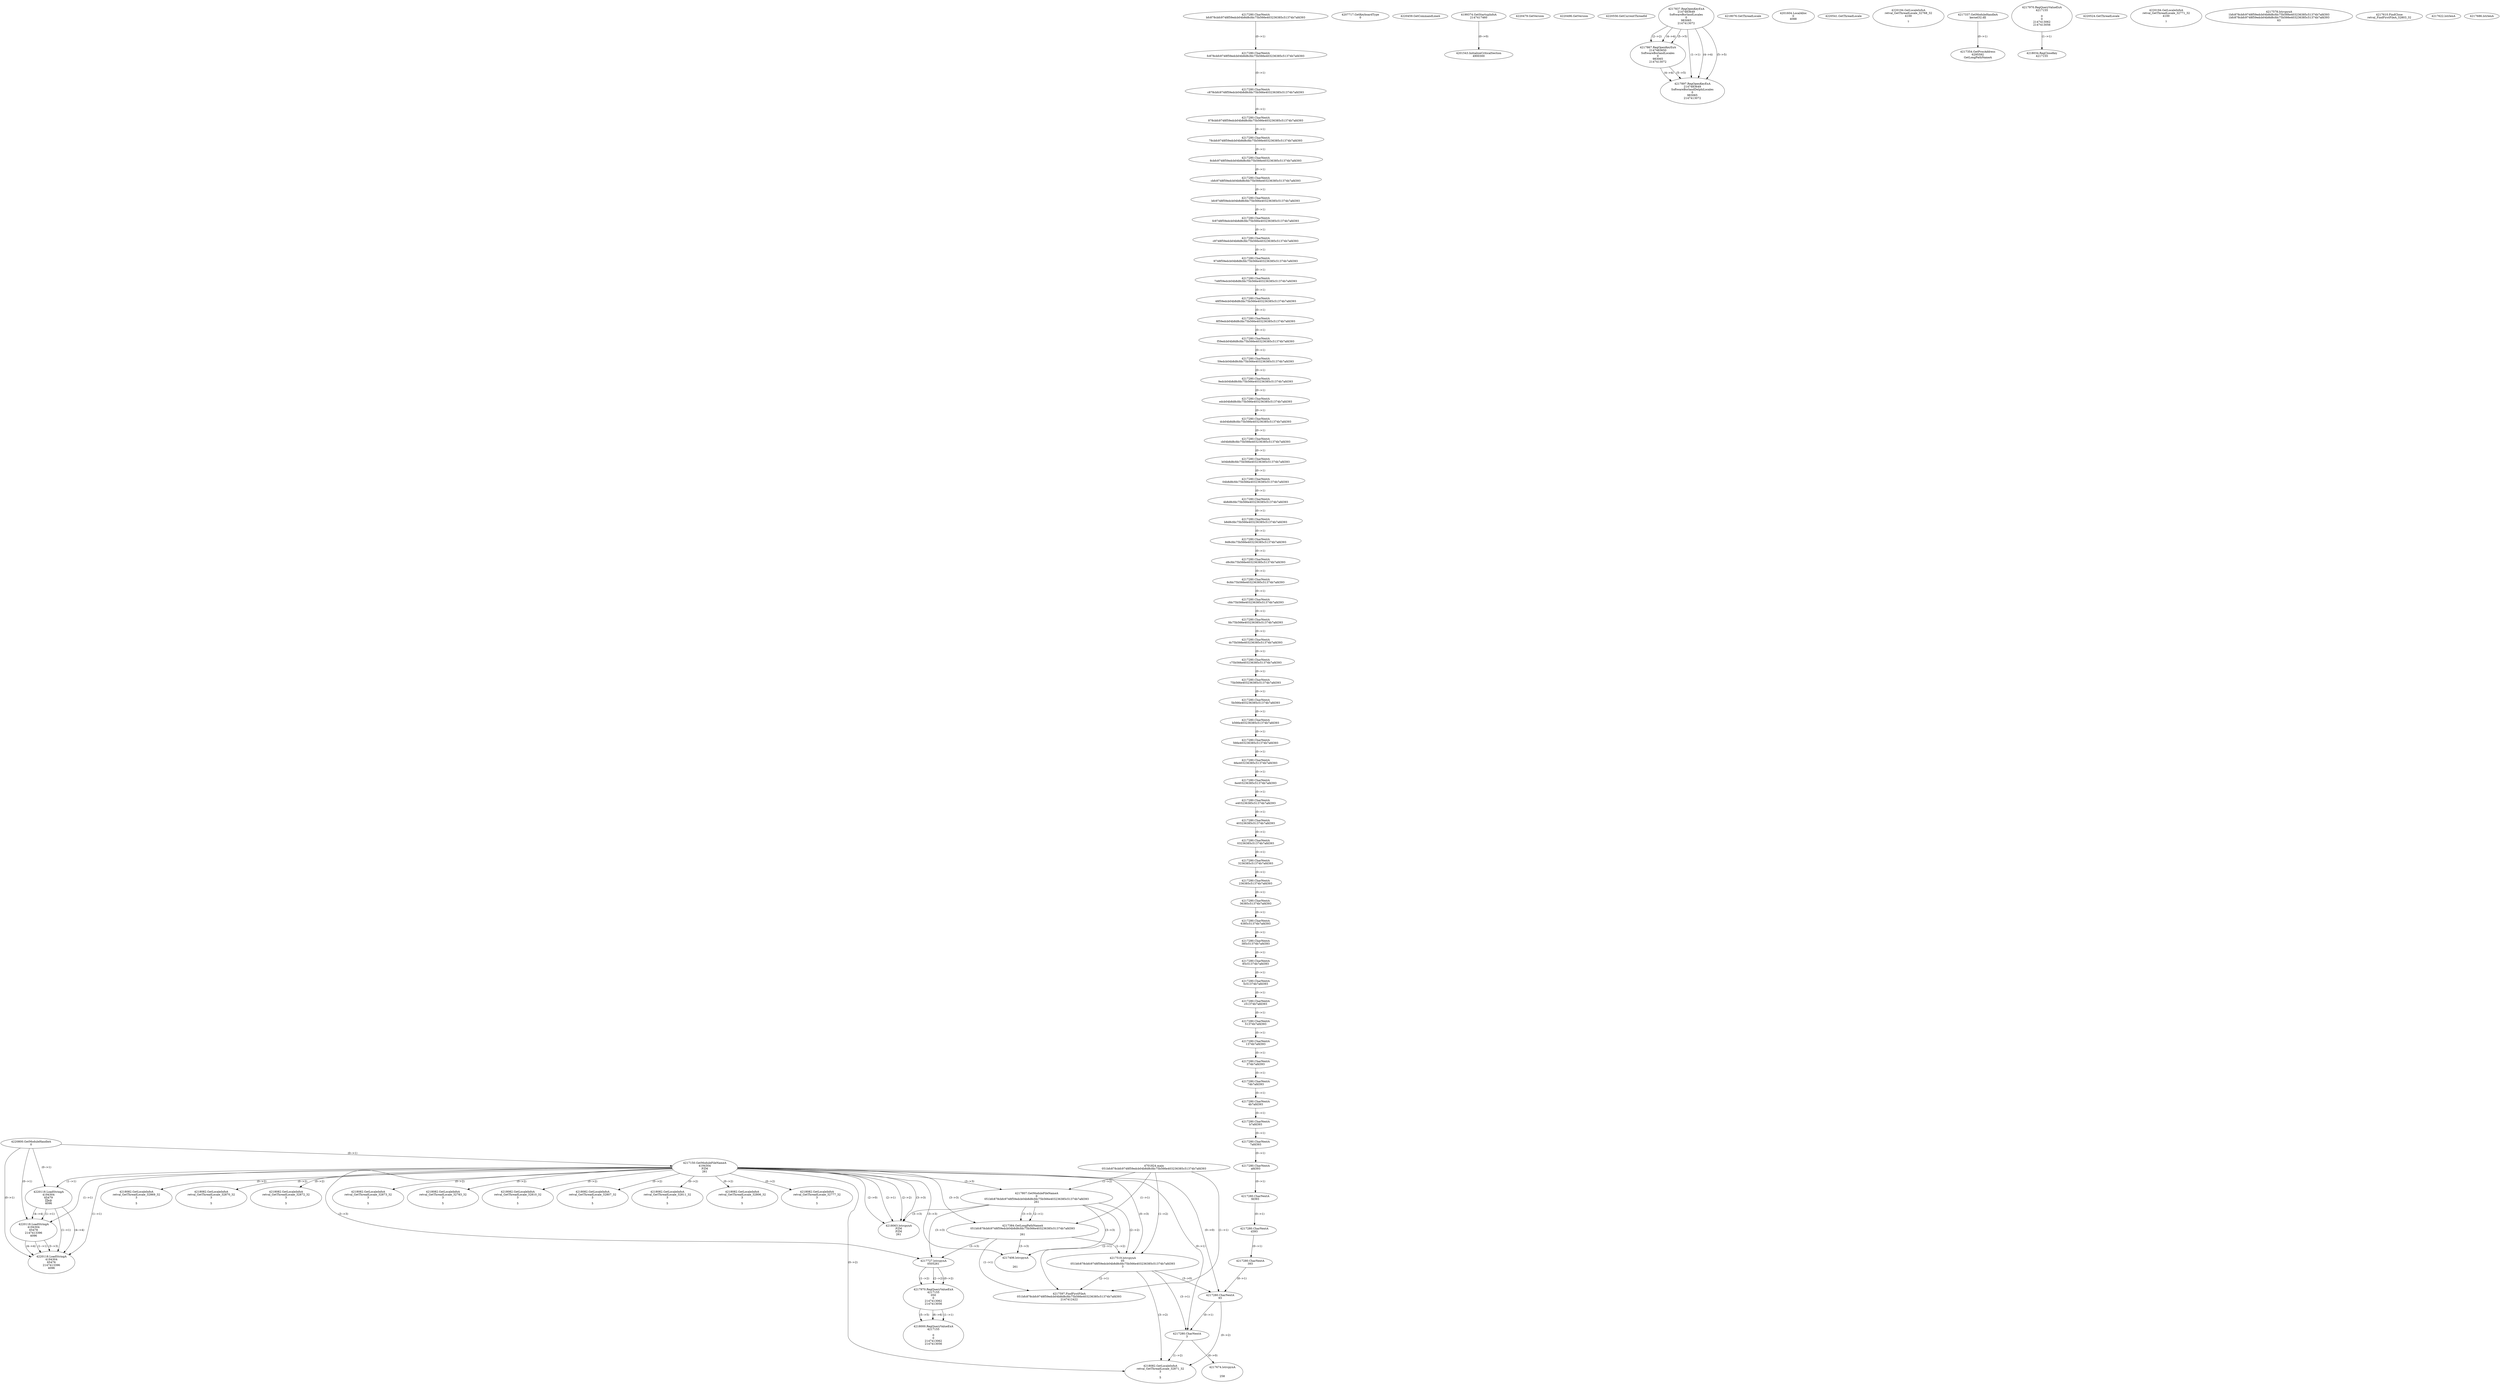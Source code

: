 // Global SCDG with merge call
digraph {
	0 [label="4701824.main
051bfc878cbfc9748f59edcb04b8d8cfdc75b566e403236385c51374b7afd393"]
	1 [label="4220800.GetModuleHandleA
0"]
	2 [label="4207717.GetKeyboardType
0"]
	3 [label="4220459.GetCommandLineA
"]
	4 [label="4199374.GetStartupInfoA
2147417460"]
	5 [label="4220479.GetVersion
"]
	6 [label="4220496.GetVersion
"]
	7 [label="4220556.GetCurrentThreadId
"]
	8 [label="4217150.GetModuleFileNameA
4194304
PZM
261"]
	1 -> 8 [label="(0-->1)"]
	9 [label="4217807.GetModuleFileNameA
0
051bfc878cbfc9748f59edcb04b8d8cfdc75b566e403236385c51374b7afd393
261"]
	0 -> 9 [label="(1-->2)"]
	8 -> 9 [label="(3-->3)"]
	10 [label="4217837.RegOpenKeyExA
2147483649
Software\Borland\Locales
0
983065
2147413072"]
	11 [label="4217867.RegOpenKeyExA
2147483650
Software\Borland\Locales
0
983065
2147413072"]
	10 -> 11 [label="(2-->2)"]
	10 -> 11 [label="(4-->4)"]
	10 -> 11 [label="(5-->5)"]
	12 [label="4217897.RegOpenKeyExA
2147483649
Software\Borland\Delphi\Locales
0
983065
2147413072"]
	10 -> 12 [label="(1-->1)"]
	10 -> 12 [label="(4-->4)"]
	11 -> 12 [label="(4-->4)"]
	10 -> 12 [label="(5-->5)"]
	11 -> 12 [label="(5-->5)"]
	13 [label="4218063.lstrcpynA
PZM
PZM
261"]
	8 -> 13 [label="(2-->1)"]
	8 -> 13 [label="(2-->2)"]
	8 -> 13 [label="(3-->3)"]
	9 -> 13 [label="(3-->3)"]
	8 -> 13 [label="(2-->0)"]
	14 [label="4218076.GetThreadLocale
"]
	15 [label="4218082.GetLocaleInfoA
retval_GetThreadLocale_32777_32
3

5"]
	8 -> 15 [label="(0-->2)"]
	16 [label="4220118.LoadStringA
4194304
65479
x@
4096"]
	1 -> 16 [label="(0-->1)"]
	8 -> 16 [label="(1-->1)"]
	17 [label="4201543.InitializeCriticalSection
4900300"]
	4 -> 17 [label="(0-->0)"]
	18 [label="4201604.LocalAlloc
0
4088"]
	19 [label="4220541.GetThreadLocale
"]
	20 [label="4220194.GetLocaleInfoA
retval_GetThreadLocale_32768_32
4100

7"]
	21 [label="4217337.GetModuleHandleA
kernel32.dll"]
	22 [label="4217354.GetProcAddress
6295592
GetLongPathNameA"]
	21 -> 22 [label="(0-->1)"]
	23 [label="4217384.GetLongPathNameA
051bfc878cbfc9748f59edcb04b8d8cfdc75b566e403236385c51374b7afd393

261"]
	0 -> 23 [label="(1-->1)"]
	9 -> 23 [label="(2-->1)"]
	8 -> 23 [label="(3-->3)"]
	9 -> 23 [label="(3-->3)"]
	24 [label="4217406.lstrcpynA


261"]
	8 -> 24 [label="(3-->3)"]
	9 -> 24 [label="(3-->3)"]
	23 -> 24 [label="(3-->3)"]
	25 [label="4217970.RegQueryValueExA
4217155

0
0
2147413062
2147413056"]
	26 [label="4218034.RegCloseKey
4217155"]
	25 -> 26 [label="(1-->1)"]
	27 [label="4218082.GetLocaleInfoA
retval_GetThreadLocale_32869_32
3

5"]
	8 -> 27 [label="(0-->2)"]
	28 [label="4220524.GetThreadLocale
"]
	29 [label="4220194.GetLocaleInfoA
retval_GetThreadLocale_32771_32
4100

7"]
	30 [label="4218082.GetLocaleInfoA
retval_GetThreadLocale_32870_32
3

5"]
	8 -> 30 [label="(0-->2)"]
	31 [label="4217519.lstrcpynA
05
051bfc878cbfc9748f59edcb04b8d8cfdc75b566e403236385c51374b7afd393
3"]
	0 -> 31 [label="(1-->2)"]
	9 -> 31 [label="(2-->2)"]
	23 -> 31 [label="(1-->2)"]
	8 -> 31 [label="(0-->3)"]
	32 [label="4217280.CharNextA
bfc878cbfc9748f59edcb04b8d8cfdc75b566e403236385c51374b7afd393"]
	33 [label="4217280.CharNextA
fc878cbfc9748f59edcb04b8d8cfdc75b566e403236385c51374b7afd393"]
	32 -> 33 [label="(0-->1)"]
	34 [label="4217280.CharNextA
c878cbfc9748f59edcb04b8d8cfdc75b566e403236385c51374b7afd393"]
	33 -> 34 [label="(0-->1)"]
	35 [label="4217280.CharNextA
878cbfc9748f59edcb04b8d8cfdc75b566e403236385c51374b7afd393"]
	34 -> 35 [label="(0-->1)"]
	36 [label="4217280.CharNextA
78cbfc9748f59edcb04b8d8cfdc75b566e403236385c51374b7afd393"]
	35 -> 36 [label="(0-->1)"]
	37 [label="4217280.CharNextA
8cbfc9748f59edcb04b8d8cfdc75b566e403236385c51374b7afd393"]
	36 -> 37 [label="(0-->1)"]
	38 [label="4217280.CharNextA
cbfc9748f59edcb04b8d8cfdc75b566e403236385c51374b7afd393"]
	37 -> 38 [label="(0-->1)"]
	39 [label="4217280.CharNextA
bfc9748f59edcb04b8d8cfdc75b566e403236385c51374b7afd393"]
	38 -> 39 [label="(0-->1)"]
	40 [label="4217280.CharNextA
fc9748f59edcb04b8d8cfdc75b566e403236385c51374b7afd393"]
	39 -> 40 [label="(0-->1)"]
	41 [label="4217280.CharNextA
c9748f59edcb04b8d8cfdc75b566e403236385c51374b7afd393"]
	40 -> 41 [label="(0-->1)"]
	42 [label="4217280.CharNextA
9748f59edcb04b8d8cfdc75b566e403236385c51374b7afd393"]
	41 -> 42 [label="(0-->1)"]
	43 [label="4217280.CharNextA
748f59edcb04b8d8cfdc75b566e403236385c51374b7afd393"]
	42 -> 43 [label="(0-->1)"]
	44 [label="4217280.CharNextA
48f59edcb04b8d8cfdc75b566e403236385c51374b7afd393"]
	43 -> 44 [label="(0-->1)"]
	45 [label="4217280.CharNextA
8f59edcb04b8d8cfdc75b566e403236385c51374b7afd393"]
	44 -> 45 [label="(0-->1)"]
	46 [label="4217280.CharNextA
f59edcb04b8d8cfdc75b566e403236385c51374b7afd393"]
	45 -> 46 [label="(0-->1)"]
	47 [label="4217280.CharNextA
59edcb04b8d8cfdc75b566e403236385c51374b7afd393"]
	46 -> 47 [label="(0-->1)"]
	48 [label="4217280.CharNextA
9edcb04b8d8cfdc75b566e403236385c51374b7afd393"]
	47 -> 48 [label="(0-->1)"]
	49 [label="4217280.CharNextA
edcb04b8d8cfdc75b566e403236385c51374b7afd393"]
	48 -> 49 [label="(0-->1)"]
	50 [label="4217280.CharNextA
dcb04b8d8cfdc75b566e403236385c51374b7afd393"]
	49 -> 50 [label="(0-->1)"]
	51 [label="4217280.CharNextA
cb04b8d8cfdc75b566e403236385c51374b7afd393"]
	50 -> 51 [label="(0-->1)"]
	52 [label="4217280.CharNextA
b04b8d8cfdc75b566e403236385c51374b7afd393"]
	51 -> 52 [label="(0-->1)"]
	53 [label="4217280.CharNextA
04b8d8cfdc75b566e403236385c51374b7afd393"]
	52 -> 53 [label="(0-->1)"]
	54 [label="4217280.CharNextA
4b8d8cfdc75b566e403236385c51374b7afd393"]
	53 -> 54 [label="(0-->1)"]
	55 [label="4217280.CharNextA
b8d8cfdc75b566e403236385c51374b7afd393"]
	54 -> 55 [label="(0-->1)"]
	56 [label="4217280.CharNextA
8d8cfdc75b566e403236385c51374b7afd393"]
	55 -> 56 [label="(0-->1)"]
	57 [label="4217280.CharNextA
d8cfdc75b566e403236385c51374b7afd393"]
	56 -> 57 [label="(0-->1)"]
	58 [label="4217280.CharNextA
8cfdc75b566e403236385c51374b7afd393"]
	57 -> 58 [label="(0-->1)"]
	59 [label="4217280.CharNextA
cfdc75b566e403236385c51374b7afd393"]
	58 -> 59 [label="(0-->1)"]
	60 [label="4217280.CharNextA
fdc75b566e403236385c51374b7afd393"]
	59 -> 60 [label="(0-->1)"]
	61 [label="4217280.CharNextA
dc75b566e403236385c51374b7afd393"]
	60 -> 61 [label="(0-->1)"]
	62 [label="4217280.CharNextA
c75b566e403236385c51374b7afd393"]
	61 -> 62 [label="(0-->1)"]
	63 [label="4217280.CharNextA
75b566e403236385c51374b7afd393"]
	62 -> 63 [label="(0-->1)"]
	64 [label="4217280.CharNextA
5b566e403236385c51374b7afd393"]
	63 -> 64 [label="(0-->1)"]
	65 [label="4217280.CharNextA
b566e403236385c51374b7afd393"]
	64 -> 65 [label="(0-->1)"]
	66 [label="4217280.CharNextA
566e403236385c51374b7afd393"]
	65 -> 66 [label="(0-->1)"]
	67 [label="4217280.CharNextA
66e403236385c51374b7afd393"]
	66 -> 67 [label="(0-->1)"]
	68 [label="4217280.CharNextA
6e403236385c51374b7afd393"]
	67 -> 68 [label="(0-->1)"]
	69 [label="4217280.CharNextA
e403236385c51374b7afd393"]
	68 -> 69 [label="(0-->1)"]
	70 [label="4217280.CharNextA
403236385c51374b7afd393"]
	69 -> 70 [label="(0-->1)"]
	71 [label="4217280.CharNextA
03236385c51374b7afd393"]
	70 -> 71 [label="(0-->1)"]
	72 [label="4217280.CharNextA
3236385c51374b7afd393"]
	71 -> 72 [label="(0-->1)"]
	73 [label="4217280.CharNextA
236385c51374b7afd393"]
	72 -> 73 [label="(0-->1)"]
	74 [label="4217280.CharNextA
36385c51374b7afd393"]
	73 -> 74 [label="(0-->1)"]
	75 [label="4217280.CharNextA
6385c51374b7afd393"]
	74 -> 75 [label="(0-->1)"]
	76 [label="4217280.CharNextA
385c51374b7afd393"]
	75 -> 76 [label="(0-->1)"]
	77 [label="4217280.CharNextA
85c51374b7afd393"]
	76 -> 77 [label="(0-->1)"]
	78 [label="4217280.CharNextA
5c51374b7afd393"]
	77 -> 78 [label="(0-->1)"]
	79 [label="4217280.CharNextA
c51374b7afd393"]
	78 -> 79 [label="(0-->1)"]
	80 [label="4217280.CharNextA
51374b7afd393"]
	79 -> 80 [label="(0-->1)"]
	81 [label="4217280.CharNextA
1374b7afd393"]
	80 -> 81 [label="(0-->1)"]
	82 [label="4217280.CharNextA
374b7afd393"]
	81 -> 82 [label="(0-->1)"]
	83 [label="4217280.CharNextA
74b7afd393"]
	82 -> 83 [label="(0-->1)"]
	84 [label="4217280.CharNextA
4b7afd393"]
	83 -> 84 [label="(0-->1)"]
	85 [label="4217280.CharNextA
b7afd393"]
	84 -> 85 [label="(0-->1)"]
	86 [label="4217280.CharNextA
7afd393"]
	85 -> 86 [label="(0-->1)"]
	87 [label="4217280.CharNextA
afd393"]
	86 -> 87 [label="(0-->1)"]
	88 [label="4217280.CharNextA
fd393"]
	87 -> 88 [label="(0-->1)"]
	89 [label="4217280.CharNextA
d393"]
	88 -> 89 [label="(0-->1)"]
	90 [label="4217280.CharNextA
393"]
	89 -> 90 [label="(0-->1)"]
	91 [label="4217280.CharNextA
93"]
	90 -> 91 [label="(0-->1)"]
	8 -> 91 [label="(0-->0)"]
	31 -> 91 [label="(3-->0)"]
	92 [label="4217280.CharNextA
3"]
	8 -> 92 [label="(0-->1)"]
	31 -> 92 [label="(3-->1)"]
	91 -> 92 [label="(0-->1)"]
	93 [label="4217578.lstrcpynA
1bfc878cbfc9748f59edcb04b8d8cfdc75b566e403236385c51374b7afd393
1bfc878cbfc9748f59edcb04b8d8cfdc75b566e403236385c51374b7afd393
63"]
	94 [label="4217597.FindFirstFileA
051bfc878cbfc9748f59edcb04b8d8cfdc75b566e403236385c51374b7afd393
2147412422"]
	0 -> 94 [label="(1-->1)"]
	9 -> 94 [label="(2-->1)"]
	23 -> 94 [label="(1-->1)"]
	31 -> 94 [label="(2-->1)"]
	95 [label="4217610.FindClose
retval_FindFirstFileA_32803_32"]
	96 [label="4217622.lstrlenA
"]
	97 [label="4217674.lstrcpynA


258"]
	92 -> 97 [label="(0-->0)"]
	98 [label="4217686.lstrlenA
"]
	99 [label="4217727.lstrcpynA
05\
05\
261"]
	8 -> 99 [label="(3-->3)"]
	9 -> 99 [label="(3-->3)"]
	23 -> 99 [label="(3-->3)"]
	100 [label="4217970.RegQueryValueExA
4217155
05\
0
0
2147413062
2147413056"]
	99 -> 100 [label="(1-->2)"]
	99 -> 100 [label="(2-->2)"]
	99 -> 100 [label="(0-->2)"]
	101 [label="4218000.RegQueryValueExA
4217155

0
0
2147413062
2147413056"]
	100 -> 101 [label="(1-->1)"]
	100 -> 101 [label="(5-->5)"]
	100 -> 101 [label="(6-->6)"]
	102 [label="4218082.GetLocaleInfoA
retval_GetThreadLocale_32871_32
3

5"]
	8 -> 102 [label="(0-->2)"]
	31 -> 102 [label="(3-->2)"]
	91 -> 102 [label="(0-->2)"]
	92 -> 102 [label="(1-->2)"]
	103 [label="4218082.GetLocaleInfoA
retval_GetThreadLocale_32872_32
3

5"]
	8 -> 103 [label="(0-->2)"]
	104 [label="4218082.GetLocaleInfoA
retval_GetThreadLocale_32873_32
3

5"]
	8 -> 104 [label="(0-->2)"]
	105 [label="4218082.GetLocaleInfoA
retval_GetThreadLocale_32783_32
3

5"]
	8 -> 105 [label="(0-->2)"]
	106 [label="4218082.GetLocaleInfoA
retval_GetThreadLocale_32810_32
3

5"]
	8 -> 106 [label="(0-->2)"]
	107 [label="4220118.LoadStringA
4194304
65478
2147413396
4096"]
	1 -> 107 [label="(0-->1)"]
	8 -> 107 [label="(1-->1)"]
	16 -> 107 [label="(1-->1)"]
	16 -> 107 [label="(4-->4)"]
	108 [label="4220118.LoadStringA
4194304
65476
2147413396
4096"]
	1 -> 108 [label="(0-->1)"]
	8 -> 108 [label="(1-->1)"]
	16 -> 108 [label="(1-->1)"]
	107 -> 108 [label="(1-->1)"]
	107 -> 108 [label="(3-->3)"]
	16 -> 108 [label="(4-->4)"]
	107 -> 108 [label="(4-->4)"]
	109 [label="4218082.GetLocaleInfoA
retval_GetThreadLocale_32807_32
3

5"]
	8 -> 109 [label="(0-->2)"]
	110 [label="4218082.GetLocaleInfoA
retval_GetThreadLocale_32811_32
3

5"]
	8 -> 110 [label="(0-->2)"]
	111 [label="4218082.GetLocaleInfoA
retval_GetThreadLocale_32806_32
3

5"]
	8 -> 111 [label="(0-->2)"]
}
